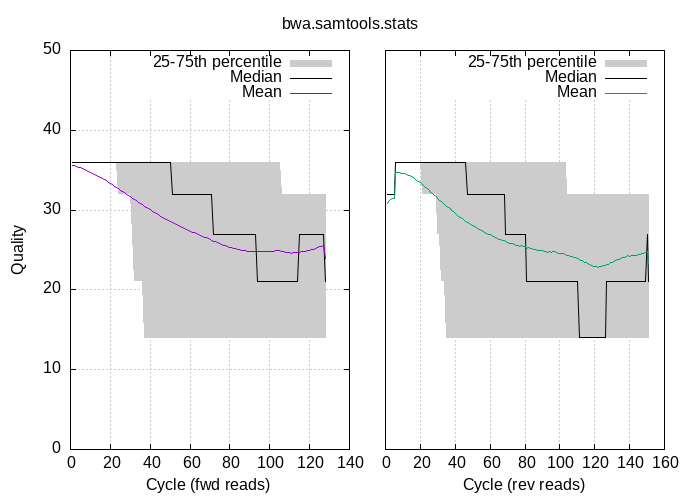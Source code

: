 
            set terminal png size 700,500 truecolor
            set output "bwa.samtools.stats.plot/quals2.png"
            set grid xtics ytics y2tics back lc rgb "#cccccc"
            set multiplot
             set rmargin 0; set lmargin 0; set tmargin 0; set bmargin 0; set origin 0.1,0.1; set size 0.4,0.8
            set yrange [0:50]
            set ylabel "Quality"
            set xlabel "Cycle (fwd reads)"
            plot '-' using 1:2:3 with filledcurve lt 1 lc rgb "#cccccc" t '25-75th percentile' , '-' using 1:2 with lines lc rgb "#000000" t 'Median', '-' using 1:2 with lines lt 1 t 'Mean'
        1	36	36
2	36	36
3	36	36
4	36	36
5	36	36
6	36	36
7	36	36
8	36	36
9	36	36
10	36	36
11	36	36
12	36	36
13	36	36
14	36	36
15	36	36
16	36	36
17	36	36
18	36	36
19	36	36
20	36	36
21	36	36
22	36	36
23	36	36
24	32	36
25	32	36
26	32	36
27	32	36
28	32	36
29	32	36
30	32	36
31	27	36
32	21	36
33	21	36
34	21	36
35	21	36
36	21	36
37	14	36
38	14	36
39	14	36
40	14	36
41	14	36
42	14	36
43	14	36
44	14	36
45	14	36
46	14	36
47	14	36
48	14	36
49	14	36
50	14	36
51	14	36
52	14	36
53	14	36
54	14	36
55	14	36
56	14	36
57	14	36
58	14	36
59	14	36
60	14	36
61	14	36
62	14	36
63	14	36
64	14	36
65	14	36
66	14	36
67	14	36
68	14	36
69	14	36
70	14	36
71	14	36
72	14	36
73	14	36
74	14	36
75	14	36
76	14	36
77	14	36
78	14	36
79	14	36
80	14	36
81	14	36
82	14	36
83	14	36
84	14	36
85	14	36
86	14	36
87	14	36
88	14	36
89	14	36
90	14	36
91	14	36
92	14	36
93	14	36
94	14	36
95	14	36
96	14	36
97	14	36
98	14	36
99	14	36
100	14	36
101	14	36
102	14	36
103	14	36
104	14	36
105	14	36
106	14	32
107	14	32
108	14	32
109	14	32
110	14	32
111	14	32
112	14	32
113	14	32
114	14	32
115	14	32
116	14	32
117	14	32
118	14	32
119	14	32
120	14	32
121	14	32
122	14	32
123	14	32
124	14	32
125	14	32
126	14	32
127	14	32
128	14	32
end
1	36
2	36
3	36
4	36
5	36
6	36
7	36
8	36
9	36
10	36
11	36
12	36
13	36
14	36
15	36
16	36
17	36
18	36
19	36
20	36
21	36
22	36
23	36
24	36
25	36
26	36
27	36
28	36
29	36
30	36
31	36
32	36
33	36
34	36
35	36
36	36
37	36
38	36
39	36
40	36
41	36
42	36
43	36
44	36
45	36
46	36
47	36
48	36
49	36
50	36
51	32
52	32
53	32
54	32
55	32
56	32
57	32
58	32
59	32
60	32
61	32
62	32
63	32
64	32
65	32
66	32
67	32
68	32
69	32
70	32
71	32
72	27
73	27
74	27
75	27
76	27
77	27
78	27
79	27
80	27
81	27
82	27
83	27
84	27
85	27
86	27
87	27
88	27
89	27
90	27
91	27
92	27
93	27
94	21
95	21
96	21
97	21
98	21
99	21
100	21
101	21
102	21
103	21
104	21
105	21
106	21
107	21
108	21
109	21
110	21
111	21
112	21
113	21
114	21
115	27
116	27
117	27
118	27
119	27
120	27
121	27
122	27
123	27
124	27
125	27
126	27
127	27
128	21
end
1	35.57
2	35.57
3	35.47
4	35.39
5	35.29
6	35.19
7	35.06
8	34.97
9	34.86
10	34.76
11	34.64
12	34.52
13	34.39
14	34.27
15	34.13
16	33.98
17	33.82
18	33.66
19	33.49
20	33.33
21	33.17
22	33.01
23	32.84
24	32.66
25	32.48
26	32.33
27	32.16
28	31.99
29	31.83
30	31.67
31	31.50
32	31.33
33	31.16
34	31.01
35	30.84
36	30.66
37	30.49
38	30.35
39	30.18
40	30.03
41	29.85
42	29.72
43	29.55
44	29.42
45	29.25
46	29.12
47	28.96
48	28.83
49	28.69
50	28.58
51	28.43
52	28.29
53	28.17
54	28.04
55	27.95
56	27.83
57	27.69
58	27.57
59	27.46
60	27.35
61	27.23
62	27.15
63	27.03
64	26.93
65	26.82
66	26.73
67	26.62
68	26.53
69	26.40
70	26.33
71	26.21
72	26.12
73	26.02
74	25.95
75	25.84
76	25.73
77	25.61
78	25.54
79	25.42
80	25.36
81	25.27
82	25.20
83	25.13
84	25.09
85	25.03
86	24.97
87	24.94
88	24.91
89	24.87
90	24.85
91	24.84
92	24.82
93	24.81
94	24.81
95	24.81
96	24.81
97	24.82
98	24.81
99	24.83
100	24.85
101	24.85
102	24.87
103	24.91
104	24.92
105	24.94
106	24.86
107	24.81
108	24.72
109	24.65
110	24.63
111	24.61
112	24.65
113	24.67
114	24.66
115	24.70
116	24.75
117	24.81
118	24.84
119	24.91
120	24.95
121	25.07
122	25.10
123	25.22
124	25.29
125	25.40
126	25.45
127	25.60
128	23.94
end

                set origin 0.55,0.1
                set size 0.4,0.8
                unset ytics
                set y2tics mirror
                set yrange [0:50]
                unset ylabel
                set xlabel "Cycle (rev reads)"
                set label "bwa.samtools.stats" at screen 0.5,0.95 center noenhanced
                plot '-' using 1:2:3 with filledcurve lt 1 lc rgb "#cccccc" t '25-75th percentile' , '-' using 1:2 with lines lc rgb "#000000" t 'Median', '-' using 1:2 with lines lt 2 t 'Mean'
            1	32	32
2	32	32
3	32	32
4	32	32
5	32	32
6	36	36
7	36	36
8	36	36
9	36	36
10	36	36
11	36	36
12	36	36
13	36	36
14	36	36
15	36	36
16	36	36
17	36	36
18	36	36
19	36	36
20	36	36
21	32	36
22	32	36
23	32	36
24	32	36
25	32	36
26	32	36
27	32	36
28	32	36
29	32	36
30	27	36
31	27	36
32	21	36
33	21	36
34	21	36
35	14	36
36	14	36
37	14	36
38	14	36
39	14	36
40	14	36
41	14	36
42	14	36
43	14	36
44	14	36
45	14	36
46	14	36
47	14	36
48	14	36
49	14	36
50	14	36
51	14	36
52	14	36
53	14	36
54	14	36
55	14	36
56	14	36
57	14	36
58	14	36
59	14	36
60	14	36
61	14	36
62	14	36
63	14	36
64	14	36
65	14	36
66	14	36
67	14	36
68	14	36
69	14	36
70	14	36
71	14	36
72	14	36
73	14	36
74	14	36
75	14	36
76	14	36
77	14	36
78	14	36
79	14	36
80	14	36
81	14	36
82	14	36
83	14	36
84	14	36
85	14	36
86	14	36
87	14	36
88	14	36
89	14	36
90	14	36
91	14	36
92	14	36
93	14	36
94	14	36
95	14	36
96	14	36
97	14	36
98	14	36
99	14	36
100	14	36
101	14	36
102	14	36
103	14	36
104	14	32
105	14	32
106	14	32
107	14	32
108	14	32
109	14	32
110	14	32
111	14	32
112	14	32
113	14	32
114	14	32
115	14	32
116	14	32
117	14	32
118	14	32
119	14	32
120	14	32
121	14	32
122	14	32
123	14	32
124	14	32
125	14	32
126	14	32
127	14	32
128	14	32
129	14	32
130	14	32
131	14	32
132	14	32
133	14	32
134	14	32
135	14	32
136	14	32
137	14	32
138	14	32
139	14	32
140	14	32
141	14	32
142	14	32
143	14	32
144	14	32
145	14	32
146	14	32
147	14	32
148	14	32
149	14	32
150	14	32
151	14	32
end
1	32
2	32
3	32
4	32
5	32
6	36
7	36
8	36
9	36
10	36
11	36
12	36
13	36
14	36
15	36
16	36
17	36
18	36
19	36
20	36
21	36
22	36
23	36
24	36
25	36
26	36
27	36
28	36
29	36
30	36
31	36
32	36
33	36
34	36
35	36
36	36
37	36
38	36
39	36
40	36
41	36
42	36
43	36
44	36
45	36
46	36
47	32
48	32
49	32
50	32
51	32
52	32
53	32
54	32
55	32
56	32
57	32
58	32
59	32
60	32
61	32
62	32
63	32
64	32
65	32
66	32
67	32
68	32
69	27
70	27
71	27
72	27
73	27
74	27
75	27
76	27
77	27
78	27
79	27
80	27
81	21
82	21
83	21
84	21
85	21
86	21
87	21
88	21
89	21
90	21
91	21
92	21
93	21
94	21
95	21
96	21
97	21
98	21
99	21
100	21
101	21
102	21
103	21
104	21
105	21
106	21
107	21
108	21
109	21
110	21
111	14
112	14
113	14
114	14
115	14
116	14
117	14
118	14
119	14
120	14
121	14
122	14
123	14
124	14
125	14
126	14
127	21
128	21
129	21
130	21
131	21
132	21
133	21
134	21
135	21
136	21
137	21
138	21
139	21
140	21
141	21
142	21
143	21
144	21
145	21
146	21
147	21
148	21
149	21
150	27
151	21
end
1	30.88
2	31.03
3	31.31
4	31.46
5	31.41
6	34.77
7	34.72
8	34.68
9	34.63
10	34.61
11	34.54
12	34.49
13	34.39
14	34.30
15	34.18
16	34.06
17	33.89
18	33.76
19	33.56
20	33.41
21	33.22
22	33.04
23	32.82
24	32.66
25	32.44
26	32.25
27	32.02
28	31.86
29	31.65
30	31.47
31	31.26
32	31.06
33	30.88
34	30.68
35	30.49
36	30.31
37	30.14
38	29.94
39	29.79
40	29.61
41	29.44
42	29.26
43	29.13
44	28.93
45	28.78
46	28.62
47	28.49
48	28.34
49	28.23
50	28.03
51	27.89
52	27.77
53	27.65
54	27.51
55	27.44
56	27.30
57	27.20
58	27.07
59	26.96
60	26.90
61	26.80
62	26.67
63	26.56
64	26.48
65	26.37
66	26.32
67	26.25
68	26.17
69	26.03
70	25.99
71	25.87
72	25.87
73	25.80
74	25.74
75	25.58
76	25.60
77	25.44
78	25.54
79	25.43
80	25.40
81	25.25
82	25.26
83	25.14
84	25.24
85	25.10
86	25.09
87	24.95
88	24.99
89	24.88
90	24.98
91	24.87
92	24.86
93	24.71
94	24.76
95	24.70
96	24.79
97	24.75
98	24.71
99	24.60
100	24.58
101	24.50
102	24.50
103	24.46
104	24.33
105	24.26
106	24.23
107	24.16
108	24.05
109	24.02
110	23.89
111	23.82
112	23.66
113	23.63
114	23.45
115	23.46
116	23.26
117	23.17
118	23.03
119	22.95
120	22.88
121	22.88
122	22.79
123	22.87
124	22.87
125	23.02
126	23.03
127	23.19
128	23.20
129	23.38
130	23.43
131	23.59
132	23.63
133	23.79
134	23.82
135	23.97
136	24.00
137	24.11
138	24.13
139	24.25
140	24.24
141	24.32
142	24.31
143	24.36
144	24.36
145	24.47
146	24.45
147	24.54
148	24.57
149	24.69
150	24.75
151	23.34
end
